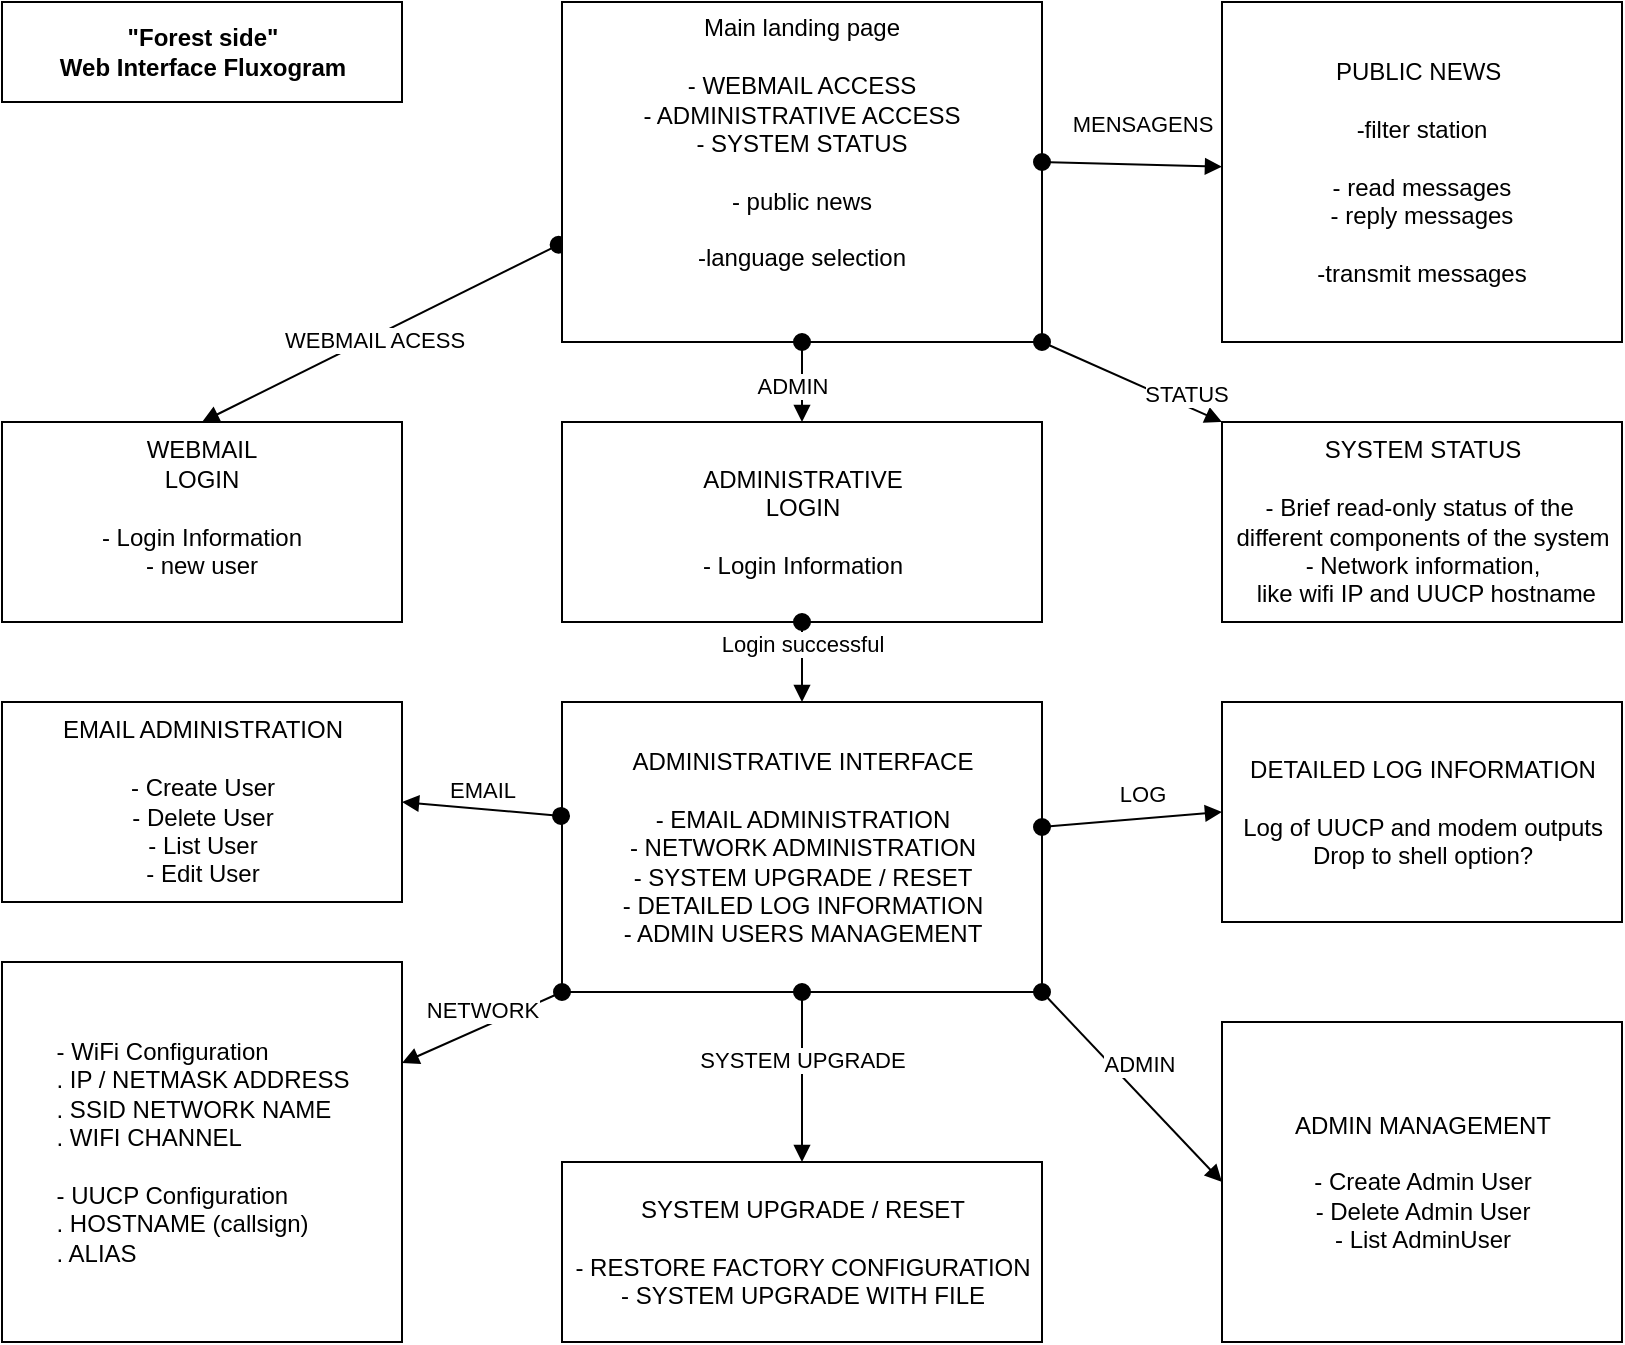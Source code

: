 <mxfile version="13.7.7" type="github">
  <diagram id="xqZ2OV28xCq9xDAmoR5-" name="Page-1">
    <mxGraphModel dx="1394" dy="1462" grid="1" gridSize="10" guides="1" tooltips="1" connect="1" arrows="1" fold="1" page="1" pageScale="1" pageWidth="827" pageHeight="1169" math="0" shadow="0">
      <root>
        <mxCell id="0" />
        <mxCell id="1" parent="0" />
        <mxCell id="u07Ow-o7BdIcJwOrp0N0-2" value="&lt;div&gt;WEBMAIL&lt;/div&gt;&lt;div&gt;LOGIN&lt;br&gt;&lt;/div&gt;&lt;div&gt;&lt;br&gt;&lt;/div&gt;&lt;div&gt;- Login Information&lt;/div&gt;&lt;div&gt;&lt;div&gt;- new user&lt;/div&gt;&lt;div&gt;&lt;br&gt;&lt;/div&gt;&lt;/div&gt;" style="rounded=0;whiteSpace=wrap;html=1;" parent="1" vertex="1">
          <mxGeometry x="-520" y="140" width="200" height="100" as="geometry" />
        </mxCell>
        <mxCell id="u07Ow-o7BdIcJwOrp0N0-6" value="&lt;div&gt;WEBMAIL ACESS&lt;/div&gt;" style="html=1;verticalAlign=bottom;startArrow=oval;startFill=1;endArrow=block;startSize=8;exitX=-0.007;exitY=0.714;exitDx=0;exitDy=0;entryX=0.5;entryY=0;entryDx=0;entryDy=0;exitPerimeter=0;" parent="1" source="yrOib-SOpFL3OOKO2OIO-3" target="u07Ow-o7BdIcJwOrp0N0-2" edge="1">
          <mxGeometry x="0.085" y="9" width="60" relative="1" as="geometry">
            <mxPoint x="380" y="380" as="sourcePoint" />
            <mxPoint x="440" y="380" as="targetPoint" />
            <mxPoint as="offset" />
          </mxGeometry>
        </mxCell>
        <mxCell id="u07Ow-o7BdIcJwOrp0N0-7" value="&lt;div&gt;SYSTEM STATUS&lt;/div&gt;&lt;div&gt;&lt;br&gt;&lt;/div&gt;&lt;div&gt;- Brief read-only status of the&amp;nbsp;&lt;/div&gt;&lt;div&gt;different components of the system&lt;/div&gt;&lt;div&gt;- Network information,&lt;/div&gt;&lt;div&gt;&amp;nbsp;like wifi IP and UUCP hostname&lt;br&gt;&lt;/div&gt;" style="html=1;" parent="1" vertex="1">
          <mxGeometry x="90" y="140" width="200" height="100" as="geometry" />
        </mxCell>
        <mxCell id="u07Ow-o7BdIcJwOrp0N0-12" value="&lt;div&gt;ADMINISTRATIVE INTERFACE&lt;/div&gt;&lt;div&gt;&lt;br&gt;&lt;/div&gt;&lt;div&gt;- EMAIL ADMINISTRATION&lt;/div&gt;&lt;div&gt;- NETWORK ADMINISTRATION&lt;/div&gt;&lt;div&gt;- SYSTEM UPGRADE / RESET&lt;br&gt;&lt;/div&gt;&lt;div&gt;- DETAILED LOG INFORMATION&lt;/div&gt;&lt;div&gt;- ADMIN USERS MANAGEMENT&lt;br&gt;&lt;/div&gt;" style="html=1;" parent="1" vertex="1">
          <mxGeometry x="-240" y="280" width="240" height="145" as="geometry" />
        </mxCell>
        <mxCell id="u07Ow-o7BdIcJwOrp0N0-14" value="&lt;div&gt;ADMINISTRATIVE&lt;/div&gt;&lt;div&gt;LOGIN&lt;/div&gt;&lt;div&gt;&lt;br&gt;&lt;/div&gt;&lt;div&gt;- Login Information&lt;br&gt;&lt;/div&gt;" style="html=1;" parent="1" vertex="1">
          <mxGeometry x="-240" y="140" width="240" height="100" as="geometry" />
        </mxCell>
        <mxCell id="u07Ow-o7BdIcJwOrp0N0-17" value="&lt;div&gt;Login successful&lt;/div&gt;" style="html=1;verticalAlign=bottom;startArrow=oval;startFill=1;endArrow=block;startSize=8;exitX=0.5;exitY=1;exitDx=0;exitDy=0;" parent="1" source="u07Ow-o7BdIcJwOrp0N0-14" target="u07Ow-o7BdIcJwOrp0N0-12" edge="1">
          <mxGeometry width="60" relative="1" as="geometry">
            <mxPoint x="-355.736" y="160" as="sourcePoint" />
            <mxPoint x="261.25" y="411" as="targetPoint" />
          </mxGeometry>
        </mxCell>
        <mxCell id="u07Ow-o7BdIcJwOrp0N0-22" value="&lt;b&gt;&quot;Forest side&quot; &lt;br&gt;Web Interface Fluxogram&lt;/b&gt;" style="html=1;" parent="1" vertex="1">
          <mxGeometry x="-520" y="-70" width="200" height="50" as="geometry" />
        </mxCell>
        <mxCell id="u07Ow-o7BdIcJwOrp0N0-23" value="&lt;div&gt;EMAIL&lt;/div&gt;" style="html=1;verticalAlign=bottom;startArrow=oval;startFill=1;endArrow=block;startSize=8;exitX=-0.002;exitY=0.393;exitDx=0;exitDy=0;entryX=1;entryY=0.5;entryDx=0;entryDy=0;exitPerimeter=0;" parent="1" source="u07Ow-o7BdIcJwOrp0N0-12" target="u07Ow-o7BdIcJwOrp0N0-24" edge="1">
          <mxGeometry width="60" relative="1" as="geometry">
            <mxPoint x="331.25" y="381" as="sourcePoint" />
            <mxPoint x="501.25" y="301" as="targetPoint" />
          </mxGeometry>
        </mxCell>
        <mxCell id="u07Ow-o7BdIcJwOrp0N0-24" value="&lt;div&gt;EMAIL ADMINISTRATION&lt;/div&gt;&lt;div&gt;&lt;br&gt;&lt;/div&gt;&lt;div&gt;- Create User&lt;/div&gt;&lt;div&gt;- Delete User&lt;/div&gt;&lt;div&gt;- List User&lt;/div&gt;&lt;div&gt;- Edit User&lt;/div&gt;" style="html=1;" parent="1" vertex="1">
          <mxGeometry x="-520" y="280" width="200" height="100" as="geometry" />
        </mxCell>
        <mxCell id="u07Ow-o7BdIcJwOrp0N0-25" value="&lt;div align=&quot;left&quot;&gt;- WiFi Configuration&lt;/div&gt;&lt;div align=&quot;left&quot;&gt;. IP / NETMASK ADDRESS&lt;/div&gt;&lt;div align=&quot;left&quot;&gt;. SSID NETWORK NAME&lt;/div&gt;&lt;div align=&quot;left&quot;&gt;. WIFI CHANNEL&lt;/div&gt;&lt;div align=&quot;left&quot;&gt;&lt;br&gt;&lt;/div&gt;&lt;div align=&quot;left&quot;&gt;- UUCP Configuration&lt;/div&gt;&lt;div align=&quot;left&quot;&gt;. HOSTNAME (callsign)&lt;br&gt;&lt;/div&gt;&lt;div align=&quot;left&quot;&gt;. ALIAS&lt;br&gt;&lt;/div&gt;" style="html=1;" parent="1" vertex="1">
          <mxGeometry x="-520" y="410" width="200" height="190" as="geometry" />
        </mxCell>
        <mxCell id="u07Ow-o7BdIcJwOrp0N0-26" value="NETWORK" style="html=1;verticalAlign=bottom;startArrow=oval;startFill=1;endArrow=block;startSize=8;exitX=0;exitY=1;exitDx=0;exitDy=0;" parent="1" source="u07Ow-o7BdIcJwOrp0N0-12" target="u07Ow-o7BdIcJwOrp0N0-25" edge="1">
          <mxGeometry width="60" relative="1" as="geometry">
            <mxPoint x="426.25" y="381" as="sourcePoint" />
            <mxPoint x="486.25" y="381" as="targetPoint" />
          </mxGeometry>
        </mxCell>
        <mxCell id="u07Ow-o7BdIcJwOrp0N0-29" value="SYSTEM UPGRADE" style="html=1;verticalAlign=bottom;startArrow=oval;startFill=1;endArrow=block;startSize=8;entryX=0.5;entryY=0;entryDx=0;entryDy=0;exitX=0.5;exitY=1;exitDx=0;exitDy=0;" parent="1" source="u07Ow-o7BdIcJwOrp0N0-12" target="u07Ow-o7BdIcJwOrp0N0-28" edge="1">
          <mxGeometry width="60" relative="1" as="geometry">
            <mxPoint x="476.25" y="381" as="sourcePoint" />
            <mxPoint x="536.25" y="381" as="targetPoint" />
          </mxGeometry>
        </mxCell>
        <mxCell id="u07Ow-o7BdIcJwOrp0N0-30" value="&lt;div&gt;DETAILED LOG INFORMATION&lt;/div&gt;&lt;div&gt;&lt;br&gt;&lt;/div&gt;&lt;div&gt;Log of UUCP and modem outputs&lt;/div&gt;&lt;div&gt;Drop to shell option?&lt;br&gt;&lt;/div&gt;" style="html=1;" parent="1" vertex="1">
          <mxGeometry x="90" y="280" width="200" height="110" as="geometry" />
        </mxCell>
        <mxCell id="u07Ow-o7BdIcJwOrp0N0-32" value="LOG" style="html=1;verticalAlign=bottom;startArrow=oval;startFill=1;endArrow=block;startSize=8;entryX=0;entryY=0.5;entryDx=0;entryDy=0;" parent="1" source="u07Ow-o7BdIcJwOrp0N0-12" target="u07Ow-o7BdIcJwOrp0N0-30" edge="1">
          <mxGeometry x="0.117" y="3" width="60" relative="1" as="geometry">
            <mxPoint x="11.25" y="471" as="sourcePoint" />
            <mxPoint x="71.25" y="471" as="targetPoint" />
            <mxPoint as="offset" />
          </mxGeometry>
        </mxCell>
        <mxCell id="u07Ow-o7BdIcJwOrp0N0-34" value="&lt;div&gt;ADMIN MANAGEMENT&lt;/div&gt;&lt;div&gt;&lt;br&gt;&lt;/div&gt;&lt;div&gt;- Create Admin User&lt;/div&gt;&lt;div&gt;- Delete Admin User&lt;/div&gt;&lt;div&gt;- List AdminUser&lt;br&gt;&lt;/div&gt;" style="html=1;" parent="1" vertex="1">
          <mxGeometry x="90" y="440" width="200" height="160" as="geometry" />
        </mxCell>
        <mxCell id="u07Ow-o7BdIcJwOrp0N0-35" value="ADMIN&amp;nbsp;" style="html=1;verticalAlign=bottom;startArrow=oval;startFill=1;endArrow=block;startSize=8;entryX=0;entryY=0.5;entryDx=0;entryDy=0;exitX=1;exitY=1;exitDx=0;exitDy=0;" parent="1" source="u07Ow-o7BdIcJwOrp0N0-12" target="u07Ow-o7BdIcJwOrp0N0-34" edge="1">
          <mxGeometry x="0.025" y="5" width="60" relative="1" as="geometry">
            <mxPoint x="135.97" y="630" as="sourcePoint" />
            <mxPoint x="670" y="659" as="targetPoint" />
            <mxPoint as="offset" />
          </mxGeometry>
        </mxCell>
        <mxCell id="Okg7-W8hnO9gK6_EVltw-13" style="edgeStyle=orthogonalEdgeStyle;rounded=0;orthogonalLoop=1;jettySize=auto;html=1;exitX=0.5;exitY=1;exitDx=0;exitDy=0;" parent="1" edge="1">
          <mxGeometry relative="1" as="geometry">
            <mxPoint x="-127.5" y="65" as="sourcePoint" />
            <mxPoint x="-127.5" y="65" as="targetPoint" />
          </mxGeometry>
        </mxCell>
        <mxCell id="X8SwjGHDLmI1YYKJKHw2-1" value="PUBLIC NEWS&amp;nbsp;&lt;br&gt;&lt;br&gt;-filter station&lt;br&gt;&lt;br&gt;- read messages&lt;br&gt;- reply messages&lt;br&gt;&lt;br&gt;-transmit messages" style="rounded=0;whiteSpace=wrap;html=1;" parent="1" vertex="1">
          <mxGeometry x="90" y="-70" width="200" height="170" as="geometry" />
        </mxCell>
        <mxCell id="u07Ow-o7BdIcJwOrp0N0-28" value="&lt;div&gt;SYSTEM UPGRADE / RESET&lt;/div&gt;&lt;div&gt;&lt;br&gt;&lt;/div&gt;&lt;div&gt;- RESTORE FACTORY CONFIGURATION&lt;/div&gt;&lt;div&gt;- SYSTEM UPGRADE WITH FILE&lt;br&gt;&lt;/div&gt;" style="html=1;" parent="1" vertex="1">
          <mxGeometry x="-240" y="510" width="240" height="90" as="geometry" />
        </mxCell>
        <mxCell id="yrOib-SOpFL3OOKO2OIO-3" value="&lt;div&gt;Main landing page&lt;/div&gt;&lt;div&gt;&lt;br&gt;&lt;/div&gt;&lt;div&gt;- WEBMAIL ACCESS&lt;/div&gt;&lt;div&gt;- ADMINISTRATIVE ACCESS&lt;/div&gt;&lt;div&gt;- SYSTEM STATUS&lt;br&gt;&lt;/div&gt;&lt;div&gt;&lt;br&gt;&lt;/div&gt;&lt;div&gt;- public news&lt;/div&gt;&lt;div&gt;&lt;br&gt;&lt;/div&gt;&lt;div&gt;-language selection&lt;/div&gt;&lt;div&gt;&lt;br&gt;&lt;/div&gt;&lt;div&gt;&lt;br&gt;&lt;/div&gt;" style="rounded=0;whiteSpace=wrap;html=1;" vertex="1" parent="1">
          <mxGeometry x="-240" y="-70" width="240" height="170" as="geometry" />
        </mxCell>
        <mxCell id="yrOib-SOpFL3OOKO2OIO-5" value="STATUS" style="html=1;verticalAlign=bottom;startArrow=oval;startFill=1;endArrow=block;startSize=8;entryX=0;entryY=0;entryDx=0;entryDy=0;exitX=1;exitY=1;exitDx=0;exitDy=0;" edge="1" parent="1" source="yrOib-SOpFL3OOKO2OIO-3" target="u07Ow-o7BdIcJwOrp0N0-7">
          <mxGeometry x="0.63" y="-3" width="60" relative="1" as="geometry">
            <mxPoint x="10" y="114.375" as="sourcePoint" />
            <mxPoint x="50" y="110" as="targetPoint" />
            <mxPoint as="offset" />
          </mxGeometry>
        </mxCell>
        <mxCell id="yrOib-SOpFL3OOKO2OIO-6" value="ADMIN" style="html=1;verticalAlign=bottom;startArrow=oval;startFill=1;endArrow=block;startSize=8;entryX=0.5;entryY=0;entryDx=0;entryDy=0;" edge="1" parent="1" source="yrOib-SOpFL3OOKO2OIO-3" target="u07Ow-o7BdIcJwOrp0N0-14">
          <mxGeometry x="0.522" y="-5" width="60" relative="1" as="geometry">
            <mxPoint x="-90" y="110" as="sourcePoint" />
            <mxPoint x="-90" y="150" as="targetPoint" />
            <mxPoint as="offset" />
          </mxGeometry>
        </mxCell>
        <mxCell id="yrOib-SOpFL3OOKO2OIO-7" value="MENSAGENS" style="html=1;verticalAlign=bottom;startArrow=oval;startFill=1;endArrow=block;startSize=8;exitX=1;exitY=1;exitDx=0;exitDy=0;" edge="1" parent="1" target="X8SwjGHDLmI1YYKJKHw2-1">
          <mxGeometry x="0.104" y="11" width="60" relative="1" as="geometry">
            <mxPoint y="10" as="sourcePoint" />
            <mxPoint x="90" y="50" as="targetPoint" />
            <mxPoint as="offset" />
          </mxGeometry>
        </mxCell>
      </root>
    </mxGraphModel>
  </diagram>
</mxfile>
